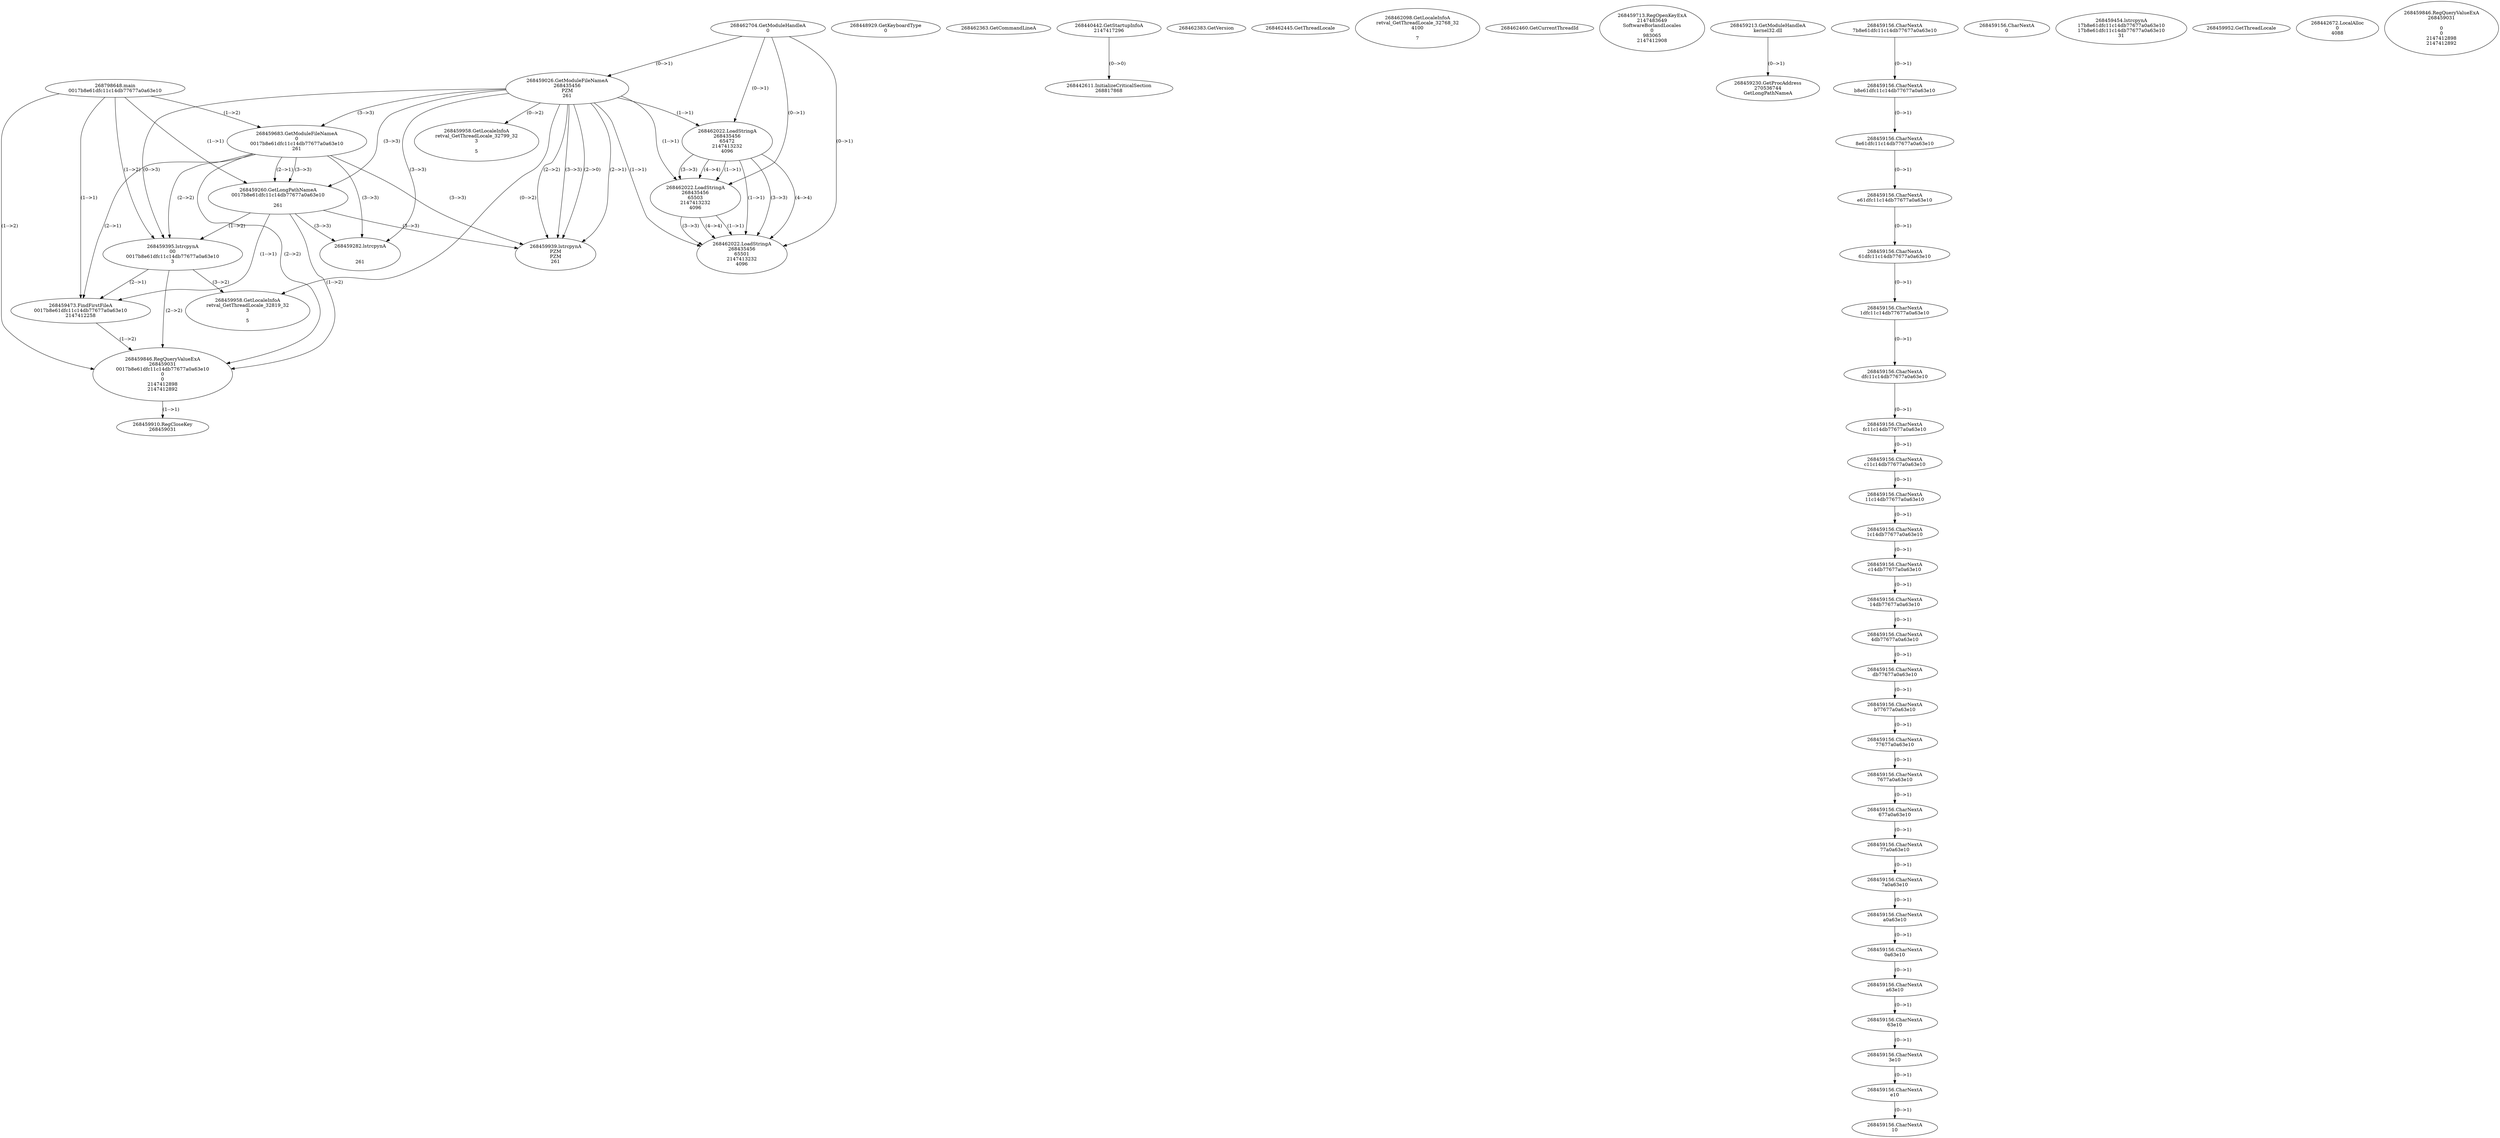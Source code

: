 // Global SCDG with merge call
digraph {
	0 [label="268798648.main
0017b8e61dfc11c14db77677a0a63e10"]
	1 [label="268462704.GetModuleHandleA
0"]
	2 [label="268448929.GetKeyboardType
0"]
	3 [label="268462363.GetCommandLineA
"]
	4 [label="268440442.GetStartupInfoA
2147417296"]
	5 [label="268462383.GetVersion
"]
	6 [label="268462445.GetThreadLocale
"]
	7 [label="268462098.GetLocaleInfoA
retval_GetThreadLocale_32768_32
4100

7"]
	8 [label="268462460.GetCurrentThreadId
"]
	9 [label="268459026.GetModuleFileNameA
268435456
PZM
261"]
	1 -> 9 [label="(0-->1)"]
	10 [label="268459683.GetModuleFileNameA
0
0017b8e61dfc11c14db77677a0a63e10
261"]
	0 -> 10 [label="(1-->2)"]
	9 -> 10 [label="(3-->3)"]
	11 [label="268459713.RegOpenKeyExA
2147483649
Software\Borland\Locales
0
983065
2147412908"]
	12 [label="268459213.GetModuleHandleA
kernel32.dll"]
	13 [label="268459230.GetProcAddress
270536744
GetLongPathNameA"]
	12 -> 13 [label="(0-->1)"]
	14 [label="268459260.GetLongPathNameA
0017b8e61dfc11c14db77677a0a63e10

261"]
	0 -> 14 [label="(1-->1)"]
	10 -> 14 [label="(2-->1)"]
	9 -> 14 [label="(3-->3)"]
	10 -> 14 [label="(3-->3)"]
	15 [label="268459395.lstrcpynA
00
0017b8e61dfc11c14db77677a0a63e10
3"]
	0 -> 15 [label="(1-->2)"]
	10 -> 15 [label="(2-->2)"]
	14 -> 15 [label="(1-->2)"]
	9 -> 15 [label="(0-->3)"]
	16 [label="268459156.CharNextA
7b8e61dfc11c14db77677a0a63e10"]
	17 [label="268459156.CharNextA
b8e61dfc11c14db77677a0a63e10"]
	16 -> 17 [label="(0-->1)"]
	18 [label="268459156.CharNextA
8e61dfc11c14db77677a0a63e10"]
	17 -> 18 [label="(0-->1)"]
	19 [label="268459156.CharNextA
e61dfc11c14db77677a0a63e10"]
	18 -> 19 [label="(0-->1)"]
	20 [label="268459156.CharNextA
61dfc11c14db77677a0a63e10"]
	19 -> 20 [label="(0-->1)"]
	21 [label="268459156.CharNextA
1dfc11c14db77677a0a63e10"]
	20 -> 21 [label="(0-->1)"]
	22 [label="268459156.CharNextA
dfc11c14db77677a0a63e10"]
	21 -> 22 [label="(0-->1)"]
	23 [label="268459156.CharNextA
fc11c14db77677a0a63e10"]
	22 -> 23 [label="(0-->1)"]
	24 [label="268459156.CharNextA
c11c14db77677a0a63e10"]
	23 -> 24 [label="(0-->1)"]
	25 [label="268459156.CharNextA
11c14db77677a0a63e10"]
	24 -> 25 [label="(0-->1)"]
	26 [label="268459156.CharNextA
1c14db77677a0a63e10"]
	25 -> 26 [label="(0-->1)"]
	27 [label="268459156.CharNextA
c14db77677a0a63e10"]
	26 -> 27 [label="(0-->1)"]
	28 [label="268459156.CharNextA
14db77677a0a63e10"]
	27 -> 28 [label="(0-->1)"]
	29 [label="268459156.CharNextA
4db77677a0a63e10"]
	28 -> 29 [label="(0-->1)"]
	30 [label="268459156.CharNextA
db77677a0a63e10"]
	29 -> 30 [label="(0-->1)"]
	31 [label="268459156.CharNextA
b77677a0a63e10"]
	30 -> 31 [label="(0-->1)"]
	32 [label="268459156.CharNextA
77677a0a63e10"]
	31 -> 32 [label="(0-->1)"]
	33 [label="268459156.CharNextA
7677a0a63e10"]
	32 -> 33 [label="(0-->1)"]
	34 [label="268459156.CharNextA
677a0a63e10"]
	33 -> 34 [label="(0-->1)"]
	35 [label="268459156.CharNextA
77a0a63e10"]
	34 -> 35 [label="(0-->1)"]
	36 [label="268459156.CharNextA
7a0a63e10"]
	35 -> 36 [label="(0-->1)"]
	37 [label="268459156.CharNextA
a0a63e10"]
	36 -> 37 [label="(0-->1)"]
	38 [label="268459156.CharNextA
0a63e10"]
	37 -> 38 [label="(0-->1)"]
	39 [label="268459156.CharNextA
a63e10"]
	38 -> 39 [label="(0-->1)"]
	40 [label="268459156.CharNextA
63e10"]
	39 -> 40 [label="(0-->1)"]
	41 [label="268459156.CharNextA
3e10"]
	40 -> 41 [label="(0-->1)"]
	42 [label="268459156.CharNextA
e10"]
	41 -> 42 [label="(0-->1)"]
	43 [label="268459156.CharNextA
10"]
	42 -> 43 [label="(0-->1)"]
	44 [label="268459156.CharNextA
0"]
	45 [label="268459454.lstrcpynA
17b8e61dfc11c14db77677a0a63e10
17b8e61dfc11c14db77677a0a63e10
31"]
	46 [label="268459473.FindFirstFileA
0017b8e61dfc11c14db77677a0a63e10
2147412258"]
	0 -> 46 [label="(1-->1)"]
	10 -> 46 [label="(2-->1)"]
	14 -> 46 [label="(1-->1)"]
	15 -> 46 [label="(2-->1)"]
	47 [label="268459846.RegQueryValueExA
268459031
0017b8e61dfc11c14db77677a0a63e10
0
0
2147412898
2147412892"]
	0 -> 47 [label="(1-->2)"]
	10 -> 47 [label="(2-->2)"]
	14 -> 47 [label="(1-->2)"]
	15 -> 47 [label="(2-->2)"]
	46 -> 47 [label="(1-->2)"]
	48 [label="268459910.RegCloseKey
268459031"]
	47 -> 48 [label="(1-->1)"]
	49 [label="268459939.lstrcpynA
PZM
PZM
261"]
	9 -> 49 [label="(2-->1)"]
	9 -> 49 [label="(2-->2)"]
	9 -> 49 [label="(3-->3)"]
	10 -> 49 [label="(3-->3)"]
	14 -> 49 [label="(3-->3)"]
	9 -> 49 [label="(2-->0)"]
	50 [label="268459952.GetThreadLocale
"]
	51 [label="268459958.GetLocaleInfoA
retval_GetThreadLocale_32819_32
3

5"]
	9 -> 51 [label="(0-->2)"]
	15 -> 51 [label="(3-->2)"]
	52 [label="268462022.LoadStringA
268435456
65472
2147413232
4096"]
	1 -> 52 [label="(0-->1)"]
	9 -> 52 [label="(1-->1)"]
	53 [label="268462022.LoadStringA
268435456
65503
2147413232
4096"]
	1 -> 53 [label="(0-->1)"]
	9 -> 53 [label="(1-->1)"]
	52 -> 53 [label="(1-->1)"]
	52 -> 53 [label="(3-->3)"]
	52 -> 53 [label="(4-->4)"]
	54 [label="268462022.LoadStringA
268435456
65501
2147413232
4096"]
	1 -> 54 [label="(0-->1)"]
	9 -> 54 [label="(1-->1)"]
	52 -> 54 [label="(1-->1)"]
	53 -> 54 [label="(1-->1)"]
	52 -> 54 [label="(3-->3)"]
	53 -> 54 [label="(3-->3)"]
	52 -> 54 [label="(4-->4)"]
	53 -> 54 [label="(4-->4)"]
	55 [label="268442611.InitializeCriticalSection
268817868"]
	4 -> 55 [label="(0-->0)"]
	56 [label="268442672.LocalAlloc
0
4088"]
	57 [label="268459282.lstrcpynA


261"]
	9 -> 57 [label="(3-->3)"]
	10 -> 57 [label="(3-->3)"]
	14 -> 57 [label="(3-->3)"]
	58 [label="268459846.RegQueryValueExA
268459031

0
0
2147412898
2147412892"]
	59 [label="268459958.GetLocaleInfoA
retval_GetThreadLocale_32799_32
3

5"]
	9 -> 59 [label="(0-->2)"]
}
